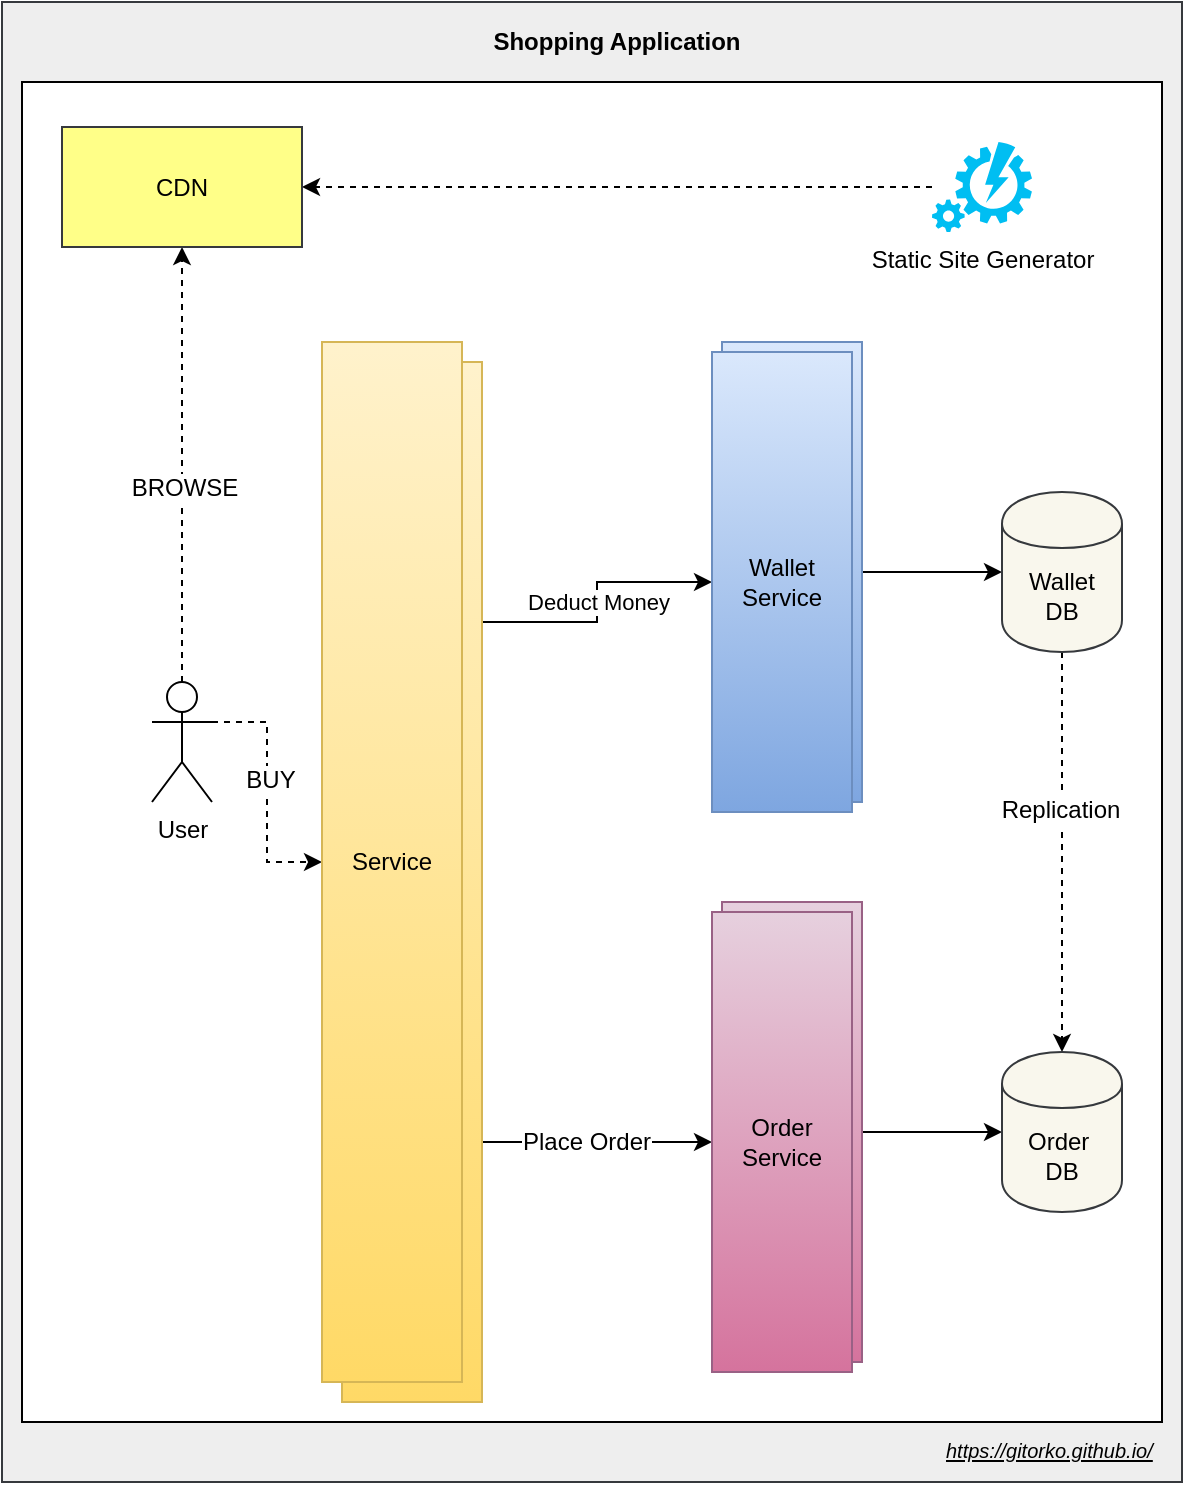 <mxfile version="12.6.5" type="device"><diagram id="DrA5PquCs80kaGM3D-1s" name="Page-1"><mxGraphModel dx="1422" dy="1910" grid="1" gridSize="10" guides="1" tooltips="1" connect="1" arrows="1" fold="1" page="1" pageScale="1" pageWidth="500" pageHeight="1200" math="0" shadow="0"><root><mxCell id="0"/><mxCell id="1" parent="0"/><mxCell id="etvL9J5SQtRsxApmEyAv-33" value="" style="rounded=0;whiteSpace=wrap;html=1;fillColor=#eeeeee;strokeColor=#36393d;" parent="1" vertex="1"><mxGeometry x="-60" y="-60" width="590" height="740" as="geometry"/></mxCell><mxCell id="etvL9J5SQtRsxApmEyAv-32" value="" style="rounded=0;whiteSpace=wrap;html=1;" parent="1" vertex="1"><mxGeometry x="-50" y="-20" width="570" height="670" as="geometry"/></mxCell><mxCell id="PSwUw0whAQkL3AE9tkfO-19" style="edgeStyle=orthogonalEdgeStyle;rounded=0;orthogonalLoop=1;jettySize=auto;html=1;dashed=1;" edge="1" parent="1" source="etvL9J5SQtRsxApmEyAv-3" target="PSwUw0whAQkL3AE9tkfO-17"><mxGeometry relative="1" as="geometry"/></mxCell><mxCell id="PSwUw0whAQkL3AE9tkfO-22" value="BROWSE" style="text;html=1;align=center;verticalAlign=middle;resizable=0;points=[];labelBackgroundColor=#ffffff;" vertex="1" connectable="0" parent="PSwUw0whAQkL3AE9tkfO-19"><mxGeometry x="-0.108" y="-1" relative="1" as="geometry"><mxPoint as="offset"/></mxGeometry></mxCell><mxCell id="PSwUw0whAQkL3AE9tkfO-20" style="edgeStyle=orthogonalEdgeStyle;rounded=0;orthogonalLoop=1;jettySize=auto;html=1;exitX=1;exitY=0.333;exitDx=0;exitDy=0;exitPerimeter=0;entryX=0;entryY=0.5;entryDx=0;entryDy=0;dashed=1;" edge="1" parent="1" source="etvL9J5SQtRsxApmEyAv-3" target="4Turkf67unpncgb_imCa-1"><mxGeometry relative="1" as="geometry"/></mxCell><mxCell id="PSwUw0whAQkL3AE9tkfO-21" value="BUY" style="text;html=1;align=center;verticalAlign=middle;resizable=0;points=[];labelBackgroundColor=#ffffff;" vertex="1" connectable="0" parent="PSwUw0whAQkL3AE9tkfO-20"><mxGeometry x="-0.096" y="1" relative="1" as="geometry"><mxPoint as="offset"/></mxGeometry></mxCell><mxCell id="etvL9J5SQtRsxApmEyAv-3" value="User" style="shape=umlActor;verticalLabelPosition=bottom;labelBackgroundColor=#ffffff;verticalAlign=top;html=1;outlineConnect=0;" parent="1" vertex="1"><mxGeometry x="15" y="280" width="30" height="60" as="geometry"/></mxCell><mxCell id="PSwUw0whAQkL3AE9tkfO-11" style="edgeStyle=orthogonalEdgeStyle;rounded=0;orthogonalLoop=1;jettySize=auto;html=1;exitX=1;exitY=0.75;exitDx=0;exitDy=0;entryX=0;entryY=0.5;entryDx=0;entryDy=0;" edge="1" parent="1" source="etvL9J5SQtRsxApmEyAv-18" target="PSwUw0whAQkL3AE9tkfO-8"><mxGeometry relative="1" as="geometry"/></mxCell><mxCell id="PSwUw0whAQkL3AE9tkfO-13" value="Place Order" style="text;html=1;align=center;verticalAlign=middle;resizable=0;points=[];labelBackgroundColor=#ffffff;" vertex="1" connectable="0" parent="PSwUw0whAQkL3AE9tkfO-11"><mxGeometry x="0.2" y="-1" relative="1" as="geometry"><mxPoint x="-17" y="-1" as="offset"/></mxGeometry></mxCell><mxCell id="PSwUw0whAQkL3AE9tkfO-12" value="Deduct Money" style="edgeStyle=orthogonalEdgeStyle;rounded=0;orthogonalLoop=1;jettySize=auto;html=1;exitX=1;exitY=0.25;exitDx=0;exitDy=0;" edge="1" parent="1" source="etvL9J5SQtRsxApmEyAv-18" target="PSwUw0whAQkL3AE9tkfO-7"><mxGeometry relative="1" as="geometry"/></mxCell><mxCell id="etvL9J5SQtRsxApmEyAv-18" value="Service" style="rounded=0;whiteSpace=wrap;html=1;gradientColor=#ffd966;fillColor=#fff2cc;strokeColor=#d6b656;" parent="1" vertex="1"><mxGeometry x="110" y="120" width="70" height="520" as="geometry"/></mxCell><mxCell id="etvL9J5SQtRsxApmEyAv-34" value="Shopping Application" style="text;html=1;strokeColor=none;fillColor=none;align=center;verticalAlign=middle;whiteSpace=wrap;rounded=0;fontStyle=1" parent="1" vertex="1"><mxGeometry x="170" y="-50" width="155" height="20" as="geometry"/></mxCell><UserObject label="&lt;i&gt;&lt;u&gt;&lt;font style=&quot;font-size: 10px&quot;&gt;https://gitorko.github.io/&lt;/font&gt;&lt;/u&gt;&lt;/i&gt;" link="https://gitorko.github.io/" id="etvL9J5SQtRsxApmEyAv-35"><mxCell style="text;html=1;" parent="1" vertex="1"><mxGeometry x="410" y="650" width="110" height="30" as="geometry"/></mxCell></UserObject><mxCell id="4Turkf67unpncgb_imCa-1" value="Service" style="rounded=0;whiteSpace=wrap;html=1;gradientColor=#ffd966;fillColor=#fff2cc;strokeColor=#d6b656;" parent="1" vertex="1"><mxGeometry x="100" y="110" width="70" height="520" as="geometry"/></mxCell><mxCell id="PSwUw0whAQkL3AE9tkfO-6" style="edgeStyle=orthogonalEdgeStyle;rounded=0;orthogonalLoop=1;jettySize=auto;html=1;" edge="1" parent="1" source="PSwUw0whAQkL3AE9tkfO-1" target="PSwUw0whAQkL3AE9tkfO-3"><mxGeometry relative="1" as="geometry"/></mxCell><mxCell id="PSwUw0whAQkL3AE9tkfO-1" value="Wallet Service" style="rounded=0;whiteSpace=wrap;html=1;gradientColor=#7ea6e0;fillColor=#dae8fc;strokeColor=#6c8ebf;" vertex="1" parent="1"><mxGeometry x="300" y="110" width="70" height="230" as="geometry"/></mxCell><mxCell id="PSwUw0whAQkL3AE9tkfO-5" style="edgeStyle=orthogonalEdgeStyle;rounded=0;orthogonalLoop=1;jettySize=auto;html=1;" edge="1" parent="1" source="PSwUw0whAQkL3AE9tkfO-2" target="PSwUw0whAQkL3AE9tkfO-4"><mxGeometry relative="1" as="geometry"/></mxCell><mxCell id="PSwUw0whAQkL3AE9tkfO-2" value="Order Service" style="rounded=0;whiteSpace=wrap;html=1;gradientColor=#d5739d;fillColor=#e6d0de;strokeColor=#996185;" vertex="1" parent="1"><mxGeometry x="300" y="390" width="70" height="230" as="geometry"/></mxCell><mxCell id="PSwUw0whAQkL3AE9tkfO-14" style="edgeStyle=orthogonalEdgeStyle;rounded=0;orthogonalLoop=1;jettySize=auto;html=1;dashed=1;" edge="1" parent="1" source="PSwUw0whAQkL3AE9tkfO-3" target="PSwUw0whAQkL3AE9tkfO-4"><mxGeometry relative="1" as="geometry"/></mxCell><mxCell id="PSwUw0whAQkL3AE9tkfO-15" value="Replication" style="text;html=1;align=center;verticalAlign=middle;resizable=0;points=[];labelBackgroundColor=#ffffff;" vertex="1" connectable="0" parent="PSwUw0whAQkL3AE9tkfO-14"><mxGeometry x="-0.21" y="-1" relative="1" as="geometry"><mxPoint as="offset"/></mxGeometry></mxCell><mxCell id="PSwUw0whAQkL3AE9tkfO-3" value="Wallet &lt;br&gt;DB" style="shape=cylinder;whiteSpace=wrap;html=1;boundedLbl=1;backgroundOutline=1;fillColor=#f9f7ed;strokeColor=#36393d;" vertex="1" parent="1"><mxGeometry x="440" y="185" width="60" height="80" as="geometry"/></mxCell><mxCell id="PSwUw0whAQkL3AE9tkfO-4" value="Order&amp;nbsp;&lt;br&gt;DB" style="shape=cylinder;whiteSpace=wrap;html=1;boundedLbl=1;backgroundOutline=1;fillColor=#f9f7ed;strokeColor=#36393d;" vertex="1" parent="1"><mxGeometry x="440" y="465" width="60" height="80" as="geometry"/></mxCell><mxCell id="PSwUw0whAQkL3AE9tkfO-7" value="Wallet Service" style="rounded=0;whiteSpace=wrap;html=1;gradientColor=#7ea6e0;fillColor=#dae8fc;strokeColor=#6c8ebf;" vertex="1" parent="1"><mxGeometry x="295" y="115" width="70" height="230" as="geometry"/></mxCell><mxCell id="PSwUw0whAQkL3AE9tkfO-8" value="Order Service" style="rounded=0;whiteSpace=wrap;html=1;gradientColor=#d5739d;fillColor=#e6d0de;strokeColor=#996185;" vertex="1" parent="1"><mxGeometry x="295" y="395" width="70" height="230" as="geometry"/></mxCell><mxCell id="PSwUw0whAQkL3AE9tkfO-18" style="edgeStyle=orthogonalEdgeStyle;rounded=0;orthogonalLoop=1;jettySize=auto;html=1;entryX=1;entryY=0.5;entryDx=0;entryDy=0;dashed=1;" edge="1" parent="1" source="PSwUw0whAQkL3AE9tkfO-16" target="PSwUw0whAQkL3AE9tkfO-17"><mxGeometry relative="1" as="geometry"/></mxCell><mxCell id="PSwUw0whAQkL3AE9tkfO-16" value="Static Site Generator" style="verticalLabelPosition=bottom;html=1;verticalAlign=top;align=center;strokeColor=none;fillColor=#00BEF2;shape=mxgraph.azure.automation;pointerEvents=1;" vertex="1" parent="1"><mxGeometry x="405" y="10" width="50" height="45" as="geometry"/></mxCell><mxCell id="PSwUw0whAQkL3AE9tkfO-17" value="CDN" style="rounded=0;whiteSpace=wrap;html=1;fillColor=#ffff88;strokeColor=#36393d;" vertex="1" parent="1"><mxGeometry x="-30" y="2.5" width="120" height="60" as="geometry"/></mxCell></root></mxGraphModel></diagram></mxfile>